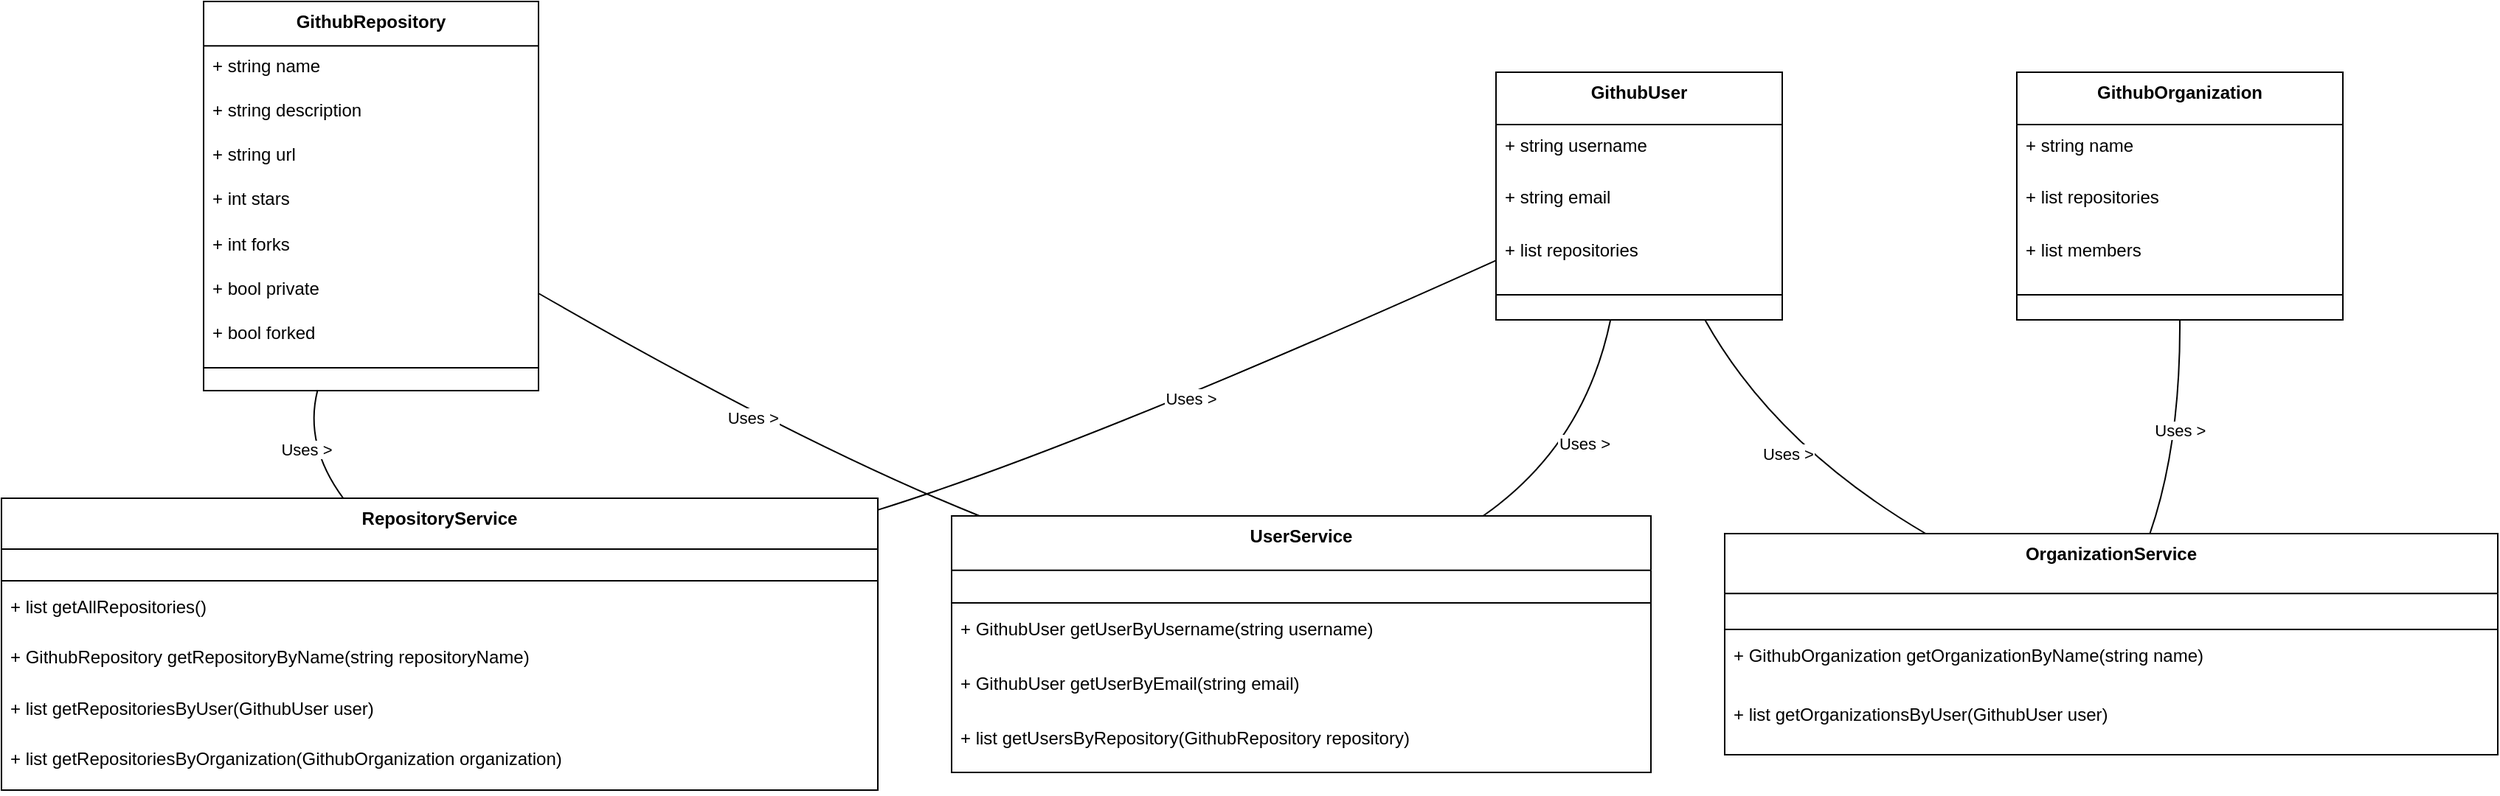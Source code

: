 <mxfile version="26.1.0">
  <diagram name="Page-1" id="Gu_nQl8Pk-WOMB8ISJgY">
    <mxGraphModel>
      <root>
        <mxCell id="0" />
        <mxCell id="1" parent="0" />
        <mxCell id="2" value="GithubRepository" style="swimlane;fontStyle=1;align=center;verticalAlign=top;childLayout=stackLayout;horizontal=1;startSize=30.118;horizontalStack=0;resizeParent=1;resizeParentMax=0;resizeLast=0;collapsible=0;marginBottom=0;" vertex="1" parent="1">
          <mxGeometry x="145" y="8" width="227" height="264" as="geometry" />
        </mxCell>
        <mxCell id="3" value="+ string name" style="text;strokeColor=none;fillColor=none;align=left;verticalAlign=top;spacingLeft=4;spacingRight=4;overflow=hidden;rotatable=0;points=[[0,0.5],[1,0.5]];portConstraint=eastwest;" vertex="1" parent="2">
          <mxGeometry y="30" width="227" height="30" as="geometry" />
        </mxCell>
        <mxCell id="4" value="+ string description" style="text;strokeColor=none;fillColor=none;align=left;verticalAlign=top;spacingLeft=4;spacingRight=4;overflow=hidden;rotatable=0;points=[[0,0.5],[1,0.5]];portConstraint=eastwest;" vertex="1" parent="2">
          <mxGeometry y="60" width="227" height="30" as="geometry" />
        </mxCell>
        <mxCell id="5" value="+ string url" style="text;strokeColor=none;fillColor=none;align=left;verticalAlign=top;spacingLeft=4;spacingRight=4;overflow=hidden;rotatable=0;points=[[0,0.5],[1,0.5]];portConstraint=eastwest;" vertex="1" parent="2">
          <mxGeometry y="90" width="227" height="30" as="geometry" />
        </mxCell>
        <mxCell id="6" value="+ int stars" style="text;strokeColor=none;fillColor=none;align=left;verticalAlign=top;spacingLeft=4;spacingRight=4;overflow=hidden;rotatable=0;points=[[0,0.5],[1,0.5]];portConstraint=eastwest;" vertex="1" parent="2">
          <mxGeometry y="120" width="227" height="30" as="geometry" />
        </mxCell>
        <mxCell id="7" value="+ int forks" style="text;strokeColor=none;fillColor=none;align=left;verticalAlign=top;spacingLeft=4;spacingRight=4;overflow=hidden;rotatable=0;points=[[0,0.5],[1,0.5]];portConstraint=eastwest;" vertex="1" parent="2">
          <mxGeometry y="151" width="227" height="30" as="geometry" />
        </mxCell>
        <mxCell id="8" value="+ bool private" style="text;strokeColor=none;fillColor=none;align=left;verticalAlign=top;spacingLeft=4;spacingRight=4;overflow=hidden;rotatable=0;points=[[0,0.5],[1,0.5]];portConstraint=eastwest;" vertex="1" parent="2">
          <mxGeometry y="181" width="227" height="30" as="geometry" />
        </mxCell>
        <mxCell id="9" value="+ bool forked" style="text;strokeColor=none;fillColor=none;align=left;verticalAlign=top;spacingLeft=4;spacingRight=4;overflow=hidden;rotatable=0;points=[[0,0.5],[1,0.5]];portConstraint=eastwest;" vertex="1" parent="2">
          <mxGeometry y="211" width="227" height="30" as="geometry" />
        </mxCell>
        <mxCell id="10" style="line;strokeWidth=1;fillColor=none;align=left;verticalAlign=middle;spacingTop=-1;spacingLeft=3;spacingRight=3;rotatable=0;labelPosition=right;points=[];portConstraint=eastwest;strokeColor=inherit;" vertex="1" parent="2">
          <mxGeometry y="241" width="227" height="15" as="geometry" />
        </mxCell>
        <mxCell id="11" value="GithubUser" style="swimlane;fontStyle=1;align=center;verticalAlign=top;childLayout=stackLayout;horizontal=1;startSize=35.556;horizontalStack=0;resizeParent=1;resizeParentMax=0;resizeLast=0;collapsible=0;marginBottom=0;" vertex="1" parent="1">
          <mxGeometry x="1021" y="56" width="194" height="168" as="geometry" />
        </mxCell>
        <mxCell id="12" value="+ string username" style="text;strokeColor=none;fillColor=none;align=left;verticalAlign=top;spacingLeft=4;spacingRight=4;overflow=hidden;rotatable=0;points=[[0,0.5],[1,0.5]];portConstraint=eastwest;" vertex="1" parent="11">
          <mxGeometry y="36" width="194" height="36" as="geometry" />
        </mxCell>
        <mxCell id="13" value="+ string email" style="text;strokeColor=none;fillColor=none;align=left;verticalAlign=top;spacingLeft=4;spacingRight=4;overflow=hidden;rotatable=0;points=[[0,0.5],[1,0.5]];portConstraint=eastwest;" vertex="1" parent="11">
          <mxGeometry y="71" width="194" height="36" as="geometry" />
        </mxCell>
        <mxCell id="14" value="+ list repositories" style="text;strokeColor=none;fillColor=none;align=left;verticalAlign=top;spacingLeft=4;spacingRight=4;overflow=hidden;rotatable=0;points=[[0,0.5],[1,0.5]];portConstraint=eastwest;" vertex="1" parent="11">
          <mxGeometry y="107" width="194" height="36" as="geometry" />
        </mxCell>
        <mxCell id="15" style="line;strokeWidth=1;fillColor=none;align=left;verticalAlign=middle;spacingTop=-1;spacingLeft=3;spacingRight=3;rotatable=0;labelPosition=right;points=[];portConstraint=eastwest;strokeColor=inherit;" vertex="1" parent="11">
          <mxGeometry y="142" width="194" height="18" as="geometry" />
        </mxCell>
        <mxCell id="16" value="GithubOrganization" style="swimlane;fontStyle=1;align=center;verticalAlign=top;childLayout=stackLayout;horizontal=1;startSize=35.556;horizontalStack=0;resizeParent=1;resizeParentMax=0;resizeLast=0;collapsible=0;marginBottom=0;" vertex="1" parent="1">
          <mxGeometry x="1374" y="56" width="221" height="168" as="geometry" />
        </mxCell>
        <mxCell id="17" value="+ string name" style="text;strokeColor=none;fillColor=none;align=left;verticalAlign=top;spacingLeft=4;spacingRight=4;overflow=hidden;rotatable=0;points=[[0,0.5],[1,0.5]];portConstraint=eastwest;" vertex="1" parent="16">
          <mxGeometry y="36" width="221" height="36" as="geometry" />
        </mxCell>
        <mxCell id="18" value="+ list repositories" style="text;strokeColor=none;fillColor=none;align=left;verticalAlign=top;spacingLeft=4;spacingRight=4;overflow=hidden;rotatable=0;points=[[0,0.5],[1,0.5]];portConstraint=eastwest;" vertex="1" parent="16">
          <mxGeometry y="71" width="221" height="36" as="geometry" />
        </mxCell>
        <mxCell id="19" value="+ list members" style="text;strokeColor=none;fillColor=none;align=left;verticalAlign=top;spacingLeft=4;spacingRight=4;overflow=hidden;rotatable=0;points=[[0,0.5],[1,0.5]];portConstraint=eastwest;" vertex="1" parent="16">
          <mxGeometry y="107" width="221" height="36" as="geometry" />
        </mxCell>
        <mxCell id="20" style="line;strokeWidth=1;fillColor=none;align=left;verticalAlign=middle;spacingTop=-1;spacingLeft=3;spacingRight=3;rotatable=0;labelPosition=right;points=[];portConstraint=eastwest;strokeColor=inherit;" vertex="1" parent="16">
          <mxGeometry y="142" width="221" height="18" as="geometry" />
        </mxCell>
        <mxCell id="21" value="RepositoryService" style="swimlane;fontStyle=1;align=center;verticalAlign=top;childLayout=stackLayout;horizontal=1;startSize=34.545;horizontalStack=0;resizeParent=1;resizeParentMax=0;resizeLast=0;collapsible=0;marginBottom=0;" vertex="1" parent="1">
          <mxGeometry x="8" y="345" width="594" height="198" as="geometry" />
        </mxCell>
        <mxCell id="22" style="line;strokeWidth=1;fillColor=none;align=left;verticalAlign=middle;spacingTop=-1;spacingLeft=3;spacingRight=3;rotatable=0;labelPosition=right;points=[];portConstraint=eastwest;strokeColor=inherit;" vertex="1" parent="21">
          <mxGeometry y="52" width="594" height="8" as="geometry" />
        </mxCell>
        <mxCell id="23" value="+ list getAllRepositories()" style="text;strokeColor=none;fillColor=none;align=left;verticalAlign=top;spacingLeft=4;spacingRight=4;overflow=hidden;rotatable=0;points=[[0,0.5],[1,0.5]];portConstraint=eastwest;" vertex="1" parent="21">
          <mxGeometry y="60" width="594" height="35" as="geometry" />
        </mxCell>
        <mxCell id="24" value="+ GithubRepository getRepositoryByName(string repositoryName)" style="text;strokeColor=none;fillColor=none;align=left;verticalAlign=top;spacingLeft=4;spacingRight=4;overflow=hidden;rotatable=0;points=[[0,0.5],[1,0.5]];portConstraint=eastwest;" vertex="1" parent="21">
          <mxGeometry y="94" width="594" height="35" as="geometry" />
        </mxCell>
        <mxCell id="25" value="+ list getRepositoriesByUser(GithubUser user)" style="text;strokeColor=none;fillColor=none;align=left;verticalAlign=top;spacingLeft=4;spacingRight=4;overflow=hidden;rotatable=0;points=[[0,0.5],[1,0.5]];portConstraint=eastwest;" vertex="1" parent="21">
          <mxGeometry y="129" width="594" height="35" as="geometry" />
        </mxCell>
        <mxCell id="26" value="+ list getRepositoriesByOrganization(GithubOrganization organization)" style="text;strokeColor=none;fillColor=none;align=left;verticalAlign=top;spacingLeft=4;spacingRight=4;overflow=hidden;rotatable=0;points=[[0,0.5],[1,0.5]];portConstraint=eastwest;" vertex="1" parent="21">
          <mxGeometry y="163" width="594" height="35" as="geometry" />
        </mxCell>
        <mxCell id="27" value="UserService" style="swimlane;fontStyle=1;align=center;verticalAlign=top;childLayout=stackLayout;horizontal=1;startSize=36.889;horizontalStack=0;resizeParent=1;resizeParentMax=0;resizeLast=0;collapsible=0;marginBottom=0;" vertex="1" parent="1">
          <mxGeometry x="652" y="357" width="474" height="174" as="geometry" />
        </mxCell>
        <mxCell id="28" style="line;strokeWidth=1;fillColor=none;align=left;verticalAlign=middle;spacingTop=-1;spacingLeft=3;spacingRight=3;rotatable=0;labelPosition=right;points=[];portConstraint=eastwest;strokeColor=inherit;" vertex="1" parent="27">
          <mxGeometry y="55" width="474" height="8" as="geometry" />
        </mxCell>
        <mxCell id="29" value="+ GithubUser getUserByUsername(string username)" style="text;strokeColor=none;fillColor=none;align=left;verticalAlign=top;spacingLeft=4;spacingRight=4;overflow=hidden;rotatable=0;points=[[0,0.5],[1,0.5]];portConstraint=eastwest;" vertex="1" parent="27">
          <mxGeometry y="63" width="474" height="37" as="geometry" />
        </mxCell>
        <mxCell id="30" value="+ GithubUser getUserByEmail(string email)" style="text;strokeColor=none;fillColor=none;align=left;verticalAlign=top;spacingLeft=4;spacingRight=4;overflow=hidden;rotatable=0;points=[[0,0.5],[1,0.5]];portConstraint=eastwest;" vertex="1" parent="27">
          <mxGeometry y="100" width="474" height="37" as="geometry" />
        </mxCell>
        <mxCell id="31" value="+ list getUsersByRepository(GithubRepository repository)" style="text;strokeColor=none;fillColor=none;align=left;verticalAlign=top;spacingLeft=4;spacingRight=4;overflow=hidden;rotatable=0;points=[[0,0.5],[1,0.5]];portConstraint=eastwest;" vertex="1" parent="27">
          <mxGeometry y="137" width="474" height="37" as="geometry" />
        </mxCell>
        <mxCell id="32" value="OrganizationService" style="swimlane;fontStyle=1;align=center;verticalAlign=top;childLayout=stackLayout;horizontal=1;startSize=40.571;horizontalStack=0;resizeParent=1;resizeParentMax=0;resizeLast=0;collapsible=0;marginBottom=0;" vertex="1" parent="1">
          <mxGeometry x="1176" y="369" width="524" height="150" as="geometry" />
        </mxCell>
        <mxCell id="33" style="line;strokeWidth=1;fillColor=none;align=left;verticalAlign=middle;spacingTop=-1;spacingLeft=3;spacingRight=3;rotatable=0;labelPosition=right;points=[];portConstraint=eastwest;strokeColor=inherit;" vertex="1" parent="32">
          <mxGeometry y="61" width="524" height="8" as="geometry" />
        </mxCell>
        <mxCell id="34" value="+ GithubOrganization getOrganizationByName(string name)" style="text;strokeColor=none;fillColor=none;align=left;verticalAlign=top;spacingLeft=4;spacingRight=4;overflow=hidden;rotatable=0;points=[[0,0.5],[1,0.5]];portConstraint=eastwest;" vertex="1" parent="32">
          <mxGeometry y="69" width="524" height="41" as="geometry" />
        </mxCell>
        <mxCell id="35" value="+ list getOrganizationsByUser(GithubUser user)" style="text;strokeColor=none;fillColor=none;align=left;verticalAlign=top;spacingLeft=4;spacingRight=4;overflow=hidden;rotatable=0;points=[[0,0.5],[1,0.5]];portConstraint=eastwest;" vertex="1" parent="32">
          <mxGeometry y="109" width="524" height="41" as="geometry" />
        </mxCell>
        <mxCell id="36" value="Uses &gt;" style="curved=1;startArrow=none;endArrow=none;exitX=0.34;exitY=1;entryX=0.39;entryY=0;" edge="1" parent="1" source="2" target="21">
          <mxGeometry relative="1" as="geometry">
            <Array as="points">
              <mxPoint x="213" y="309" />
            </Array>
          </mxGeometry>
        </mxCell>
        <mxCell id="37" value="Uses &gt;" style="curved=1;startArrow=none;endArrow=none;exitX=0;exitY=0.76;entryX=1;entryY=0.04;" edge="1" parent="1" source="11" target="21">
          <mxGeometry relative="1" as="geometry">
            <Array as="points">
              <mxPoint x="743" y="309" />
            </Array>
          </mxGeometry>
        </mxCell>
        <mxCell id="38" value="Uses &gt;" style="curved=1;startArrow=none;endArrow=none;exitX=0.4;exitY=1;entryX=0.76;entryY=0;" edge="1" parent="1" source="11" target="27">
          <mxGeometry relative="1" as="geometry">
            <Array as="points">
              <mxPoint x="1081" y="309" />
            </Array>
          </mxGeometry>
        </mxCell>
        <mxCell id="39" value="Uses &gt;" style="curved=1;startArrow=none;endArrow=none;exitX=1;exitY=0.75;entryX=0.04;entryY=0;" edge="1" parent="1" source="2" target="27">
          <mxGeometry relative="1" as="geometry">
            <Array as="points">
              <mxPoint x="551" y="309" />
            </Array>
          </mxGeometry>
        </mxCell>
        <mxCell id="40" value="Uses &gt;" style="curved=1;startArrow=none;endArrow=none;exitX=0.5;exitY=1;entryX=0.55;entryY=0;" edge="1" parent="1" source="16" target="32">
          <mxGeometry relative="1" as="geometry">
            <Array as="points">
              <mxPoint x="1485" y="309" />
            </Array>
          </mxGeometry>
        </mxCell>
        <mxCell id="41" value="Uses &gt;" style="curved=1;startArrow=none;endArrow=none;exitX=0.73;exitY=1;entryX=0.26;entryY=0;" edge="1" parent="1" source="11" target="32">
          <mxGeometry relative="1" as="geometry">
            <Array as="points">
              <mxPoint x="1210" y="309" />
            </Array>
          </mxGeometry>
        </mxCell>
      </root>
    </mxGraphModel>
  </diagram>
</mxfile>
